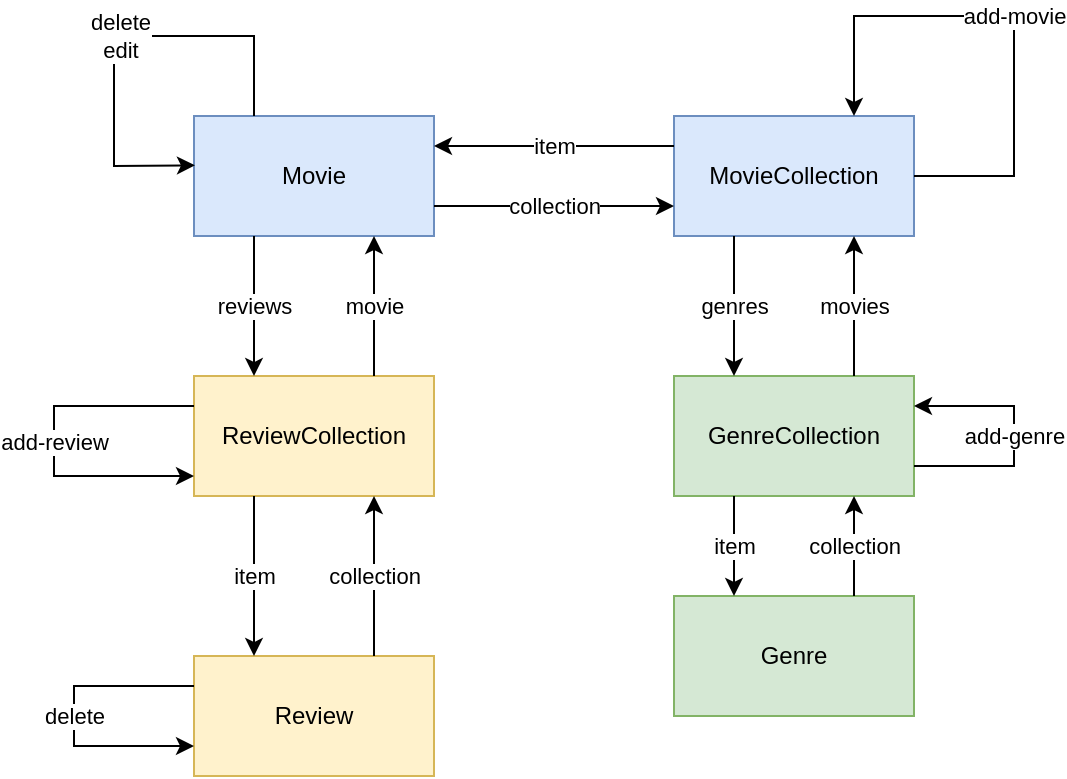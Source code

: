 <mxfile version="21.1.1" type="device">
  <diagram name="Page-1" id="4NQDY4g5dJaiOdSkEpWF">
    <mxGraphModel dx="1050" dy="549" grid="1" gridSize="10" guides="1" tooltips="1" connect="1" arrows="1" fold="1" page="1" pageScale="1" pageWidth="850" pageHeight="1100" math="0" shadow="0">
      <root>
        <mxCell id="0" />
        <mxCell id="1" parent="0" />
        <mxCell id="34-p0GQMQUt4D04h0uan-1" value="MovieCollection" style="rounded=0;whiteSpace=wrap;html=1;fillColor=#dae8fc;strokeColor=#6c8ebf;container=0;" parent="1" vertex="1">
          <mxGeometry x="430" y="220" width="120" height="60" as="geometry" />
        </mxCell>
        <mxCell id="34-p0GQMQUt4D04h0uan-2" value="Movie" style="rounded=0;whiteSpace=wrap;html=1;fillColor=#dae8fc;strokeColor=#6c8ebf;" parent="1" vertex="1">
          <mxGeometry x="190" y="220" width="120" height="60" as="geometry" />
        </mxCell>
        <mxCell id="34-p0GQMQUt4D04h0uan-3" value="collection" style="endArrow=classic;html=1;rounded=0;exitX=1;exitY=0.75;exitDx=0;exitDy=0;entryX=0;entryY=0.75;entryDx=0;entryDy=0;" parent="1" source="34-p0GQMQUt4D04h0uan-2" target="34-p0GQMQUt4D04h0uan-1" edge="1">
          <mxGeometry width="50" height="50" relative="1" as="geometry">
            <mxPoint x="420" y="360" as="sourcePoint" />
            <mxPoint x="470" y="310" as="targetPoint" />
          </mxGeometry>
        </mxCell>
        <mxCell id="34-p0GQMQUt4D04h0uan-4" value="item" style="endArrow=classic;html=1;rounded=0;exitX=0;exitY=0.25;exitDx=0;exitDy=0;entryX=1;entryY=0.25;entryDx=0;entryDy=0;" parent="1" source="34-p0GQMQUt4D04h0uan-1" target="34-p0GQMQUt4D04h0uan-2" edge="1">
          <mxGeometry width="50" height="50" relative="1" as="geometry">
            <mxPoint x="420" y="360" as="sourcePoint" />
            <mxPoint x="470" y="310" as="targetPoint" />
          </mxGeometry>
        </mxCell>
        <mxCell id="34-p0GQMQUt4D04h0uan-5" value="ReviewCollection" style="rounded=0;whiteSpace=wrap;html=1;fillColor=#fff2cc;strokeColor=#d6b656;" parent="1" vertex="1">
          <mxGeometry x="190" y="350" width="120" height="60" as="geometry" />
        </mxCell>
        <mxCell id="34-p0GQMQUt4D04h0uan-6" value="reviews" style="endArrow=classic;html=1;rounded=0;entryX=0.25;entryY=0;entryDx=0;entryDy=0;" parent="1" target="34-p0GQMQUt4D04h0uan-5" edge="1">
          <mxGeometry width="50" height="50" relative="1" as="geometry">
            <mxPoint x="220" y="280" as="sourcePoint" />
            <mxPoint x="590" y="390" as="targetPoint" />
          </mxGeometry>
        </mxCell>
        <mxCell id="34-p0GQMQUt4D04h0uan-7" value="movie" style="endArrow=classic;html=1;rounded=0;exitX=0.75;exitY=0;exitDx=0;exitDy=0;entryX=0.75;entryY=1;entryDx=0;entryDy=0;" parent="1" source="34-p0GQMQUt4D04h0uan-5" target="34-p0GQMQUt4D04h0uan-2" edge="1">
          <mxGeometry width="50" height="50" relative="1" as="geometry">
            <mxPoint x="540" y="440" as="sourcePoint" />
            <mxPoint x="590" y="390" as="targetPoint" />
          </mxGeometry>
        </mxCell>
        <mxCell id="34-p0GQMQUt4D04h0uan-8" value="delete&lt;br&gt;edit" style="endArrow=classic;html=1;rounded=0;exitX=0.25;exitY=0;exitDx=0;exitDy=0;entryX=0.004;entryY=0.411;entryDx=0;entryDy=0;entryPerimeter=0;" parent="1" edge="1">
          <mxGeometry width="50" height="50" relative="1" as="geometry">
            <mxPoint x="220" y="220" as="sourcePoint" />
            <mxPoint x="190.48" y="244.66" as="targetPoint" />
            <Array as="points">
              <mxPoint x="220" y="180" />
              <mxPoint x="150" y="180" />
              <mxPoint x="150" y="210" />
              <mxPoint x="150" y="245" />
            </Array>
          </mxGeometry>
        </mxCell>
        <mxCell id="34-p0GQMQUt4D04h0uan-11" value="Review" style="rounded=0;whiteSpace=wrap;html=1;fillColor=#fff2cc;strokeColor=#d6b656;" parent="1" vertex="1">
          <mxGeometry x="190" y="490" width="120" height="60" as="geometry" />
        </mxCell>
        <mxCell id="34-p0GQMQUt4D04h0uan-12" value="collection" style="endArrow=classic;html=1;rounded=0;exitX=0.75;exitY=0;exitDx=0;exitDy=0;entryX=0.75;entryY=1;entryDx=0;entryDy=0;" parent="1" source="34-p0GQMQUt4D04h0uan-11" target="34-p0GQMQUt4D04h0uan-5" edge="1">
          <mxGeometry width="50" height="50" relative="1" as="geometry">
            <mxPoint x="400" y="370" as="sourcePoint" />
            <mxPoint x="450" y="320" as="targetPoint" />
          </mxGeometry>
        </mxCell>
        <mxCell id="34-p0GQMQUt4D04h0uan-13" value="item" style="endArrow=classic;html=1;rounded=0;exitX=0.25;exitY=1;exitDx=0;exitDy=0;entryX=0.25;entryY=0;entryDx=0;entryDy=0;" parent="1" source="34-p0GQMQUt4D04h0uan-5" target="34-p0GQMQUt4D04h0uan-11" edge="1">
          <mxGeometry width="50" height="50" relative="1" as="geometry">
            <mxPoint x="400" y="370" as="sourcePoint" />
            <mxPoint x="450" y="320" as="targetPoint" />
          </mxGeometry>
        </mxCell>
        <mxCell id="34-p0GQMQUt4D04h0uan-14" value="add-review" style="endArrow=classic;html=1;rounded=0;exitX=0;exitY=0.25;exitDx=0;exitDy=0;" parent="1" source="34-p0GQMQUt4D04h0uan-5" edge="1">
          <mxGeometry width="50" height="50" relative="1" as="geometry">
            <mxPoint x="400" y="370" as="sourcePoint" />
            <mxPoint x="190" y="400" as="targetPoint" />
            <Array as="points">
              <mxPoint x="120" y="365" />
              <mxPoint x="120" y="400" />
            </Array>
          </mxGeometry>
        </mxCell>
        <mxCell id="34-p0GQMQUt4D04h0uan-15" value="add-movie" style="endArrow=classic;html=1;rounded=0;exitX=1;exitY=0.5;exitDx=0;exitDy=0;entryX=0.75;entryY=0;entryDx=0;entryDy=0;" parent="1" source="34-p0GQMQUt4D04h0uan-1" target="34-p0GQMQUt4D04h0uan-1" edge="1">
          <mxGeometry width="50" height="50" relative="1" as="geometry">
            <mxPoint x="400" y="370" as="sourcePoint" />
            <mxPoint x="450" y="320" as="targetPoint" />
            <Array as="points">
              <mxPoint x="600" y="250" />
              <mxPoint x="600" y="170" />
              <mxPoint x="520" y="170" />
            </Array>
          </mxGeometry>
        </mxCell>
        <mxCell id="34-p0GQMQUt4D04h0uan-16" value="GenreCollection" style="rounded=0;whiteSpace=wrap;html=1;fillColor=#d5e8d4;strokeColor=#82b366;" parent="1" vertex="1">
          <mxGeometry x="430" y="350" width="120" height="60" as="geometry" />
        </mxCell>
        <mxCell id="34-p0GQMQUt4D04h0uan-17" value="Genre" style="rounded=0;whiteSpace=wrap;html=1;fillColor=#d5e8d4;strokeColor=#82b366;" parent="1" vertex="1">
          <mxGeometry x="430" y="460" width="120" height="60" as="geometry" />
        </mxCell>
        <mxCell id="34-p0GQMQUt4D04h0uan-18" value="item" style="endArrow=classic;html=1;rounded=0;exitX=0.25;exitY=1;exitDx=0;exitDy=0;entryX=0.25;entryY=0;entryDx=0;entryDy=0;" parent="1" source="34-p0GQMQUt4D04h0uan-16" target="34-p0GQMQUt4D04h0uan-17" edge="1">
          <mxGeometry width="50" height="50" relative="1" as="geometry">
            <mxPoint x="480" y="390" as="sourcePoint" />
            <mxPoint x="530" y="340" as="targetPoint" />
          </mxGeometry>
        </mxCell>
        <mxCell id="34-p0GQMQUt4D04h0uan-19" value="collection" style="endArrow=classic;html=1;rounded=0;exitX=0.75;exitY=0;exitDx=0;exitDy=0;entryX=0.75;entryY=1;entryDx=0;entryDy=0;" parent="1" source="34-p0GQMQUt4D04h0uan-17" target="34-p0GQMQUt4D04h0uan-16" edge="1">
          <mxGeometry width="50" height="50" relative="1" as="geometry">
            <mxPoint x="480" y="390" as="sourcePoint" />
            <mxPoint x="530" y="340" as="targetPoint" />
          </mxGeometry>
        </mxCell>
        <mxCell id="34-p0GQMQUt4D04h0uan-20" value="add-genre" style="endArrow=classic;html=1;rounded=0;exitX=1;exitY=0.75;exitDx=0;exitDy=0;entryX=1;entryY=0.25;entryDx=0;entryDy=0;" parent="1" source="34-p0GQMQUt4D04h0uan-16" target="34-p0GQMQUt4D04h0uan-16" edge="1">
          <mxGeometry width="50" height="50" relative="1" as="geometry">
            <mxPoint x="480" y="390" as="sourcePoint" />
            <mxPoint x="530" y="340" as="targetPoint" />
            <Array as="points">
              <mxPoint x="600" y="395" />
              <mxPoint x="600" y="365" />
            </Array>
          </mxGeometry>
        </mxCell>
        <mxCell id="34-p0GQMQUt4D04h0uan-21" value="movies" style="endArrow=classic;html=1;rounded=0;exitX=0.75;exitY=0;exitDx=0;exitDy=0;entryX=0.75;entryY=1;entryDx=0;entryDy=0;" parent="1" source="34-p0GQMQUt4D04h0uan-16" target="34-p0GQMQUt4D04h0uan-1" edge="1">
          <mxGeometry width="50" height="50" relative="1" as="geometry">
            <mxPoint x="390" y="510" as="sourcePoint" />
            <mxPoint x="310" y="280" as="targetPoint" />
          </mxGeometry>
        </mxCell>
        <mxCell id="ze8285JOV-VheCJUkGKM-1" value="genres" style="endArrow=classic;html=1;rounded=0;exitX=0.25;exitY=1;exitDx=0;exitDy=0;entryX=0.25;entryY=0;entryDx=0;entryDy=0;" edge="1" parent="1" source="34-p0GQMQUt4D04h0uan-1" target="34-p0GQMQUt4D04h0uan-16">
          <mxGeometry width="50" height="50" relative="1" as="geometry">
            <mxPoint x="530" y="360" as="sourcePoint" />
            <mxPoint x="530" y="290" as="targetPoint" />
          </mxGeometry>
        </mxCell>
        <mxCell id="ze8285JOV-VheCJUkGKM-2" value="delete" style="endArrow=classic;html=1;rounded=0;exitX=0;exitY=0.25;exitDx=0;exitDy=0;entryX=0;entryY=0.75;entryDx=0;entryDy=0;" edge="1" parent="1" source="34-p0GQMQUt4D04h0uan-11" target="34-p0GQMQUt4D04h0uan-11">
          <mxGeometry width="50" height="50" relative="1" as="geometry">
            <mxPoint x="200" y="375" as="sourcePoint" />
            <mxPoint x="200" y="410" as="targetPoint" />
            <Array as="points">
              <mxPoint x="130" y="505" />
              <mxPoint x="130" y="535" />
            </Array>
          </mxGeometry>
        </mxCell>
      </root>
    </mxGraphModel>
  </diagram>
</mxfile>
